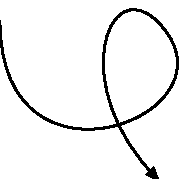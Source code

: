 beginfig(0)

begingroup
interim linejoin:=mitered;
drawarrow (0, 2cm){down}..(2cm, 2cm){dir 135}..{dir -45}(2cm, 0)
	withpen pencircle scaled bp;
endgroup;

endfig
